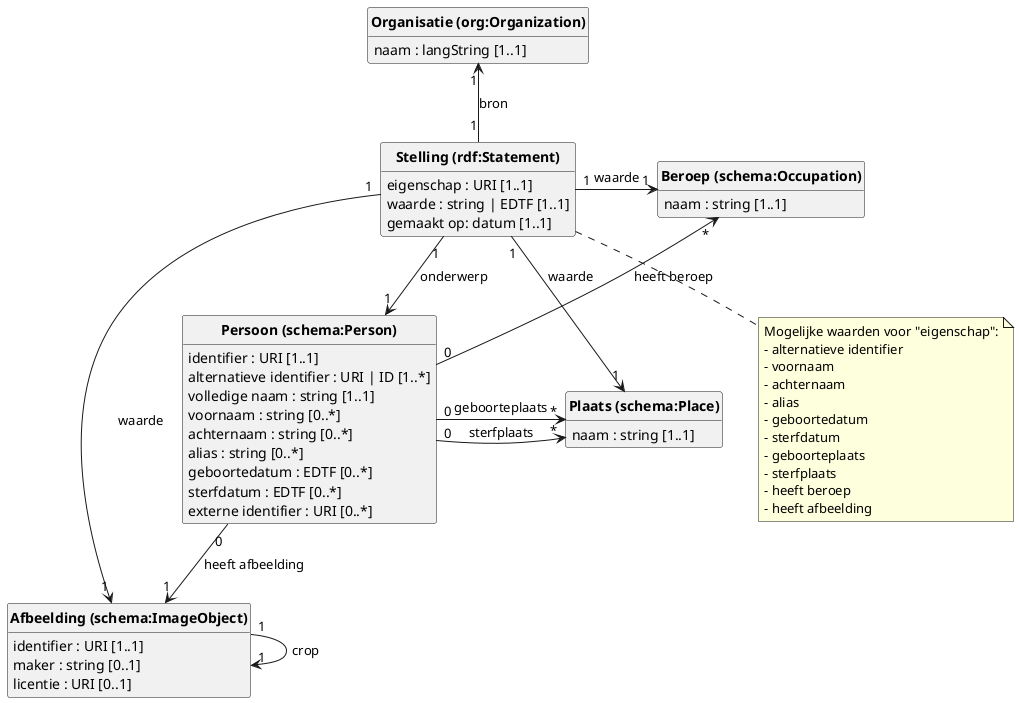 @startuml
class "<b>Persoon (schema:Person)</b>" {
    identifier : URI [1..1]
    alternatieve identifier : URI | ID [1..*]
    volledige naam : string [1..1]
    voornaam : string [0..*]
    achternaam : string [0..*]
    alias : string [0..*]
    geboortedatum : EDTF [0..*]
    sterfdatum : EDTF [0..*]
    externe identifier : URI [0..*]
}

class "<b>Plaats (schema:Place)</b>" {
    naam : string [1..1]
}

class "<b>Beroep (schema:Occupation)</b>" {
    naam : string [1..1]
}

class "<b>Afbeelding (schema:ImageObject)</b>" {
    identifier : URI [1..1]
    maker : string [0..1]
    licentie : URI [0..1]  
}

"<b>Persoon (schema:Person)</b>" "0" -> "*" "<b>Plaats (schema:Place)</b>" : geboorteplaats
"<b>Persoon (schema:Person)</b>" "0" -> "*" "<b>Plaats (schema:Place)</b>" : sterfplaats
"<b>Beroep (schema:Occupation)</b>" "*" <-- "0" "<b>Persoon (schema:Person)</b>": heeft beroep
"<b>Persoon (schema:Person)</b>" "0" --> "1" "<b>Afbeelding (schema:ImageObject)</b>": heeft afbeelding
"<b>Afbeelding (schema:ImageObject)</b>" "1" --> "1" "<b>Afbeelding (schema:ImageObject)</b>": crop

class "<b>Organisatie (org:Organization)</b>" {
    naam : langString [1..1]
}

class "<b>Stelling (rdf:Statement)</b>"{
    eigenschap : URI [1..1]
    waarde : string | EDTF [1..1]
    gemaakt op: datum [1..1]
}
note bottom of "<b>Stelling (rdf:Statement)</b>"
    Mogelijke waarden voor "eigenschap":
    - alternatieve identifier
    - voornaam
    - achternaam
    - alias
    - geboortedatum
    - sterfdatum
    - geboorteplaats
    - sterfplaats
    - heeft beroep
    - heeft afbeelding
end note
 

"<b>Stelling (rdf:Statement)</b>" "1" -> "1" "<b>Persoon (schema:Person)</b>" : onderwerp
"<b>Stelling (rdf:Statement)</b>" "1" -> "1" "<b>Plaats (schema:Place)</b>" : waarde
"<b>Stelling (rdf:Statement)</b>" "1" -> "1" "<b>Beroep (schema:Occupation)</b>": waarde
"<b>Stelling (rdf:Statement)</b>" "1" -> "1" "<b>Afbeelding (schema:ImageObject)</b>": waarde
"<b>Stelling (rdf:Statement)</b>" "1" -u-> "1" "<b>Organisatie (org:Organization)</b>": bron

hide circle
hide methods
@enduml